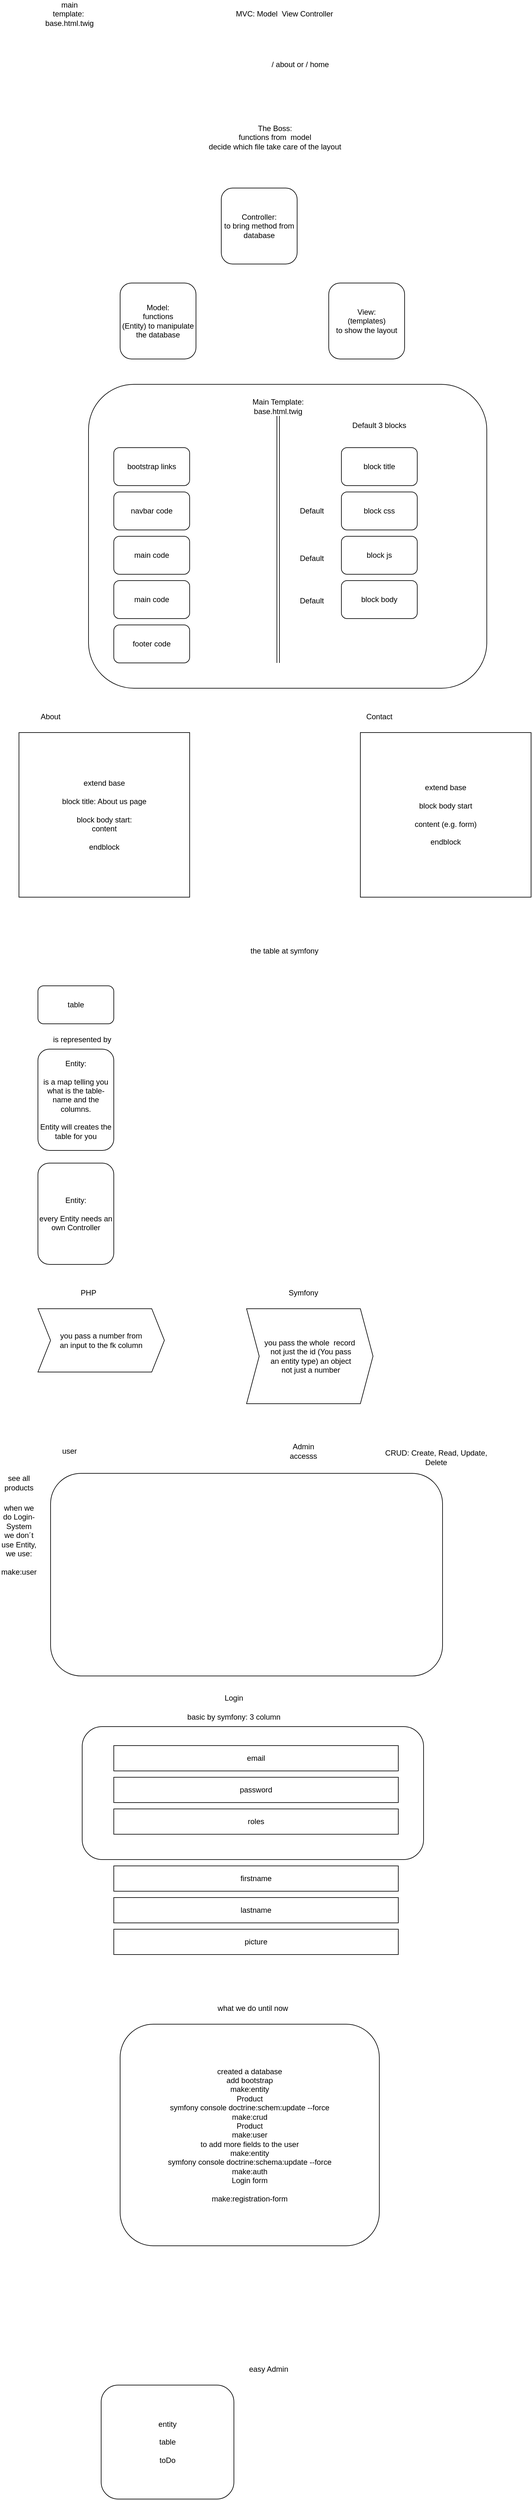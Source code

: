 <mxfile>
    <diagram id="Wi6ID6cuAUUSFF_uBPji" name="Page-1">
        <mxGraphModel dx="1585" dy="1656" grid="1" gridSize="10" guides="1" tooltips="1" connect="1" arrows="1" fold="1" page="1" pageScale="1" pageWidth="850" pageHeight="1100" math="0" shadow="0">
            <root>
                <mxCell id="0"/>
                <mxCell id="1" parent="0"/>
                <mxCell id="2" value="Model:&lt;br&gt;functions&lt;br&gt;(Entity) to manipulate the database" style="rounded=1;whiteSpace=wrap;html=1;" parent="1" vertex="1">
                    <mxGeometry x="80" y="390" width="120" height="120" as="geometry"/>
                </mxCell>
                <mxCell id="3" value="View:&lt;br&gt;(templates)&lt;br&gt;to show the layout" style="rounded=1;whiteSpace=wrap;html=1;" parent="1" vertex="1">
                    <mxGeometry x="410" y="390" width="120" height="120" as="geometry"/>
                </mxCell>
                <mxCell id="4" value="Controller:&lt;br&gt;to bring method from database" style="rounded=1;whiteSpace=wrap;html=1;" parent="1" vertex="1">
                    <mxGeometry x="240" y="240" width="120" height="120" as="geometry"/>
                </mxCell>
                <mxCell id="5" value="MVC: Model&amp;nbsp; View Controller" style="text;html=1;strokeColor=none;fillColor=none;align=center;verticalAlign=middle;whiteSpace=wrap;rounded=0;" parent="1" vertex="1">
                    <mxGeometry x="70" y="-50" width="540" height="30" as="geometry"/>
                </mxCell>
                <mxCell id="6" value="The Boss:&lt;br&gt;functions from&amp;nbsp; model&lt;br&gt;decide which file take care of the layout" style="text;html=1;strokeColor=none;fillColor=none;align=center;verticalAlign=middle;whiteSpace=wrap;rounded=0;" parent="1" vertex="1">
                    <mxGeometry x="70" y="130" width="510" height="60" as="geometry"/>
                </mxCell>
                <mxCell id="8" value="/ about or / home" style="text;html=1;strokeColor=none;fillColor=none;align=center;verticalAlign=middle;whiteSpace=wrap;rounded=0;" parent="1" vertex="1">
                    <mxGeometry x="150" y="30" width="430" height="30" as="geometry"/>
                </mxCell>
                <mxCell id="10" value="main template:&amp;nbsp;&lt;br&gt;base.html.twig" style="text;html=1;strokeColor=none;fillColor=none;align=center;verticalAlign=middle;whiteSpace=wrap;rounded=0;" parent="1" vertex="1">
                    <mxGeometry x="-30" y="-50" width="60" height="30" as="geometry"/>
                </mxCell>
                <mxCell id="15" value="" style="rounded=1;whiteSpace=wrap;html=1;" parent="1" vertex="1">
                    <mxGeometry x="30" y="550" width="630" height="480" as="geometry"/>
                </mxCell>
                <mxCell id="16" value="bootstrap links" style="rounded=1;whiteSpace=wrap;html=1;" parent="1" vertex="1">
                    <mxGeometry x="70" y="650" width="120" height="60" as="geometry"/>
                </mxCell>
                <mxCell id="17" value="navbar code" style="rounded=1;whiteSpace=wrap;html=1;" parent="1" vertex="1">
                    <mxGeometry x="70" y="720" width="120" height="60" as="geometry"/>
                </mxCell>
                <mxCell id="18" value="main code" style="rounded=1;whiteSpace=wrap;html=1;" parent="1" vertex="1">
                    <mxGeometry x="70" y="860" width="120" height="60" as="geometry"/>
                </mxCell>
                <mxCell id="19" value="main code" style="rounded=1;whiteSpace=wrap;html=1;" parent="1" vertex="1">
                    <mxGeometry x="70" y="790" width="120" height="60" as="geometry"/>
                </mxCell>
                <mxCell id="20" value="footer code" style="rounded=1;whiteSpace=wrap;html=1;" parent="1" vertex="1">
                    <mxGeometry x="70" y="930" width="120" height="60" as="geometry"/>
                </mxCell>
                <mxCell id="21" value="" style="shape=link;html=1;" parent="1" target="22" edge="1">
                    <mxGeometry width="100" relative="1" as="geometry">
                        <mxPoint x="330" y="990" as="sourcePoint"/>
                        <mxPoint x="340" y="640" as="targetPoint"/>
                    </mxGeometry>
                </mxCell>
                <mxCell id="22" value="Main Template:&lt;br&gt;base.html.twig" style="text;html=1;strokeColor=none;fillColor=none;align=center;verticalAlign=middle;whiteSpace=wrap;rounded=0;" parent="1" vertex="1">
                    <mxGeometry x="200" y="570" width="260" height="30" as="geometry"/>
                </mxCell>
                <mxCell id="24" value="Default 3 blocks" style="text;html=1;strokeColor=none;fillColor=none;align=center;verticalAlign=middle;whiteSpace=wrap;rounded=0;" parent="1" vertex="1">
                    <mxGeometry x="430" y="600" width="120" height="30" as="geometry"/>
                </mxCell>
                <mxCell id="25" value="block css" style="rounded=1;whiteSpace=wrap;html=1;" parent="1" vertex="1">
                    <mxGeometry x="430" y="720" width="120" height="60" as="geometry"/>
                </mxCell>
                <mxCell id="26" value="block js" style="rounded=1;whiteSpace=wrap;html=1;" parent="1" vertex="1">
                    <mxGeometry x="430" y="790" width="120" height="60" as="geometry"/>
                </mxCell>
                <mxCell id="27" value="block body" style="rounded=1;whiteSpace=wrap;html=1;" parent="1" vertex="1">
                    <mxGeometry x="430" y="860" width="120" height="60" as="geometry"/>
                </mxCell>
                <mxCell id="28" value="Default&amp;nbsp;" style="text;html=1;strokeColor=none;fillColor=none;align=center;verticalAlign=middle;whiteSpace=wrap;rounded=0;" parent="1" vertex="1">
                    <mxGeometry x="350" y="735" width="70" height="30" as="geometry"/>
                </mxCell>
                <mxCell id="29" value="Default&amp;nbsp;" style="text;html=1;strokeColor=none;fillColor=none;align=center;verticalAlign=middle;whiteSpace=wrap;rounded=0;" parent="1" vertex="1">
                    <mxGeometry x="350" y="810" width="70" height="30" as="geometry"/>
                </mxCell>
                <mxCell id="30" value="Default&amp;nbsp;" style="text;html=1;strokeColor=none;fillColor=none;align=center;verticalAlign=middle;whiteSpace=wrap;rounded=0;" parent="1" vertex="1">
                    <mxGeometry x="350" y="877" width="70" height="30" as="geometry"/>
                </mxCell>
                <mxCell id="31" value="block title" style="rounded=1;whiteSpace=wrap;html=1;" parent="1" vertex="1">
                    <mxGeometry x="430" y="650" width="120" height="60" as="geometry"/>
                </mxCell>
                <mxCell id="32" value="extend base&lt;br&gt;&lt;br&gt;block title: About us page&lt;br&gt;&lt;br&gt;block body start:&lt;br&gt;content&lt;br&gt;&lt;br&gt;endblock" style="rounded=0;whiteSpace=wrap;html=1;" parent="1" vertex="1">
                    <mxGeometry x="-80" y="1100" width="270" height="260" as="geometry"/>
                </mxCell>
                <mxCell id="33" value="extend base&lt;br&gt;&lt;br&gt;block body start&lt;br&gt;&lt;br&gt;content (e.g. form)&lt;br&gt;&lt;br&gt;endblock" style="rounded=0;whiteSpace=wrap;html=1;" parent="1" vertex="1">
                    <mxGeometry x="460" y="1100" width="270" height="260" as="geometry"/>
                </mxCell>
                <mxCell id="34" value="About" style="text;html=1;strokeColor=none;fillColor=none;align=center;verticalAlign=middle;whiteSpace=wrap;rounded=0;" parent="1" vertex="1">
                    <mxGeometry x="-60" y="1060" width="60" height="30" as="geometry"/>
                </mxCell>
                <mxCell id="35" value="Contact" style="text;html=1;strokeColor=none;fillColor=none;align=center;verticalAlign=middle;whiteSpace=wrap;rounded=0;" parent="1" vertex="1">
                    <mxGeometry x="460" y="1060" width="60" height="30" as="geometry"/>
                </mxCell>
                <mxCell id="36" value="table" style="rounded=1;whiteSpace=wrap;html=1;" parent="1" vertex="1">
                    <mxGeometry x="-50" y="1500" width="120" height="60" as="geometry"/>
                </mxCell>
                <mxCell id="37" value="the table at symfony" style="text;html=1;strokeColor=none;fillColor=none;align=center;verticalAlign=middle;whiteSpace=wrap;rounded=0;" parent="1" vertex="1">
                    <mxGeometry x="200" y="1430" width="280" height="30" as="geometry"/>
                </mxCell>
                <mxCell id="38" value="is represented by" style="text;html=1;strokeColor=none;fillColor=none;align=center;verticalAlign=middle;whiteSpace=wrap;rounded=0;" parent="1" vertex="1">
                    <mxGeometry x="-50" y="1570" width="140" height="30" as="geometry"/>
                </mxCell>
                <mxCell id="39" value="Entity:&lt;br&gt;&lt;br&gt;is a map telling you what is the table-name and the columns.&lt;br&gt;&lt;br&gt;Entity will creates the table for you" style="rounded=1;whiteSpace=wrap;html=1;" parent="1" vertex="1">
                    <mxGeometry x="-50" y="1600" width="120" height="160" as="geometry"/>
                </mxCell>
                <mxCell id="40" value="Entity:&lt;br&gt;&lt;br&gt;every Entity needs an own Controller" style="rounded=1;whiteSpace=wrap;html=1;" parent="1" vertex="1">
                    <mxGeometry x="-50" y="1780" width="120" height="160" as="geometry"/>
                </mxCell>
                <mxCell id="41" value="you pass a number from &lt;br&gt;an input to the fk column" style="shape=step;perimeter=stepPerimeter;whiteSpace=wrap;html=1;fixedSize=1;" parent="1" vertex="1">
                    <mxGeometry x="-50" y="2010" width="200" height="100" as="geometry"/>
                </mxCell>
                <mxCell id="42" value="you pass the whole&amp;nbsp; record&lt;br&gt;&amp;nbsp;not just the id (You pass&lt;br&gt;&amp;nbsp;an entity type) an object&lt;br&gt;&amp;nbsp;not just a number" style="shape=step;perimeter=stepPerimeter;whiteSpace=wrap;html=1;fixedSize=1;" parent="1" vertex="1">
                    <mxGeometry x="280" y="2010" width="200" height="150" as="geometry"/>
                </mxCell>
                <mxCell id="43" value="PHP" style="text;html=1;strokeColor=none;fillColor=none;align=center;verticalAlign=middle;whiteSpace=wrap;rounded=0;" parent="1" vertex="1">
                    <mxGeometry y="1970" width="60" height="30" as="geometry"/>
                </mxCell>
                <mxCell id="45" value="Symfony" style="text;html=1;strokeColor=none;fillColor=none;align=center;verticalAlign=middle;whiteSpace=wrap;rounded=0;" parent="1" vertex="1">
                    <mxGeometry x="340" y="1970" width="60" height="30" as="geometry"/>
                </mxCell>
                <mxCell id="46" value="" style="rounded=1;whiteSpace=wrap;html=1;" parent="1" vertex="1">
                    <mxGeometry x="-30" y="2270" width="620" height="320" as="geometry"/>
                </mxCell>
                <mxCell id="47" value="user" style="text;html=1;strokeColor=none;fillColor=none;align=center;verticalAlign=middle;whiteSpace=wrap;rounded=0;" parent="1" vertex="1">
                    <mxGeometry x="-30" y="2220" width="60" height="30" as="geometry"/>
                </mxCell>
                <mxCell id="48" value="see all products" style="text;html=1;strokeColor=none;fillColor=none;align=center;verticalAlign=middle;whiteSpace=wrap;rounded=0;" parent="1" vertex="1">
                    <mxGeometry x="-110" y="2270" width="60" height="30" as="geometry"/>
                </mxCell>
                <mxCell id="49" value="Admin accesss" style="text;html=1;strokeColor=none;fillColor=none;align=center;verticalAlign=middle;whiteSpace=wrap;rounded=0;" parent="1" vertex="1">
                    <mxGeometry x="340" y="2220" width="60" height="30" as="geometry"/>
                </mxCell>
                <mxCell id="50" value="CRUD: Create, Read, Update, Delete" style="text;html=1;strokeColor=none;fillColor=none;align=center;verticalAlign=middle;whiteSpace=wrap;rounded=0;" parent="1" vertex="1">
                    <mxGeometry x="490" y="2230" width="180" height="30" as="geometry"/>
                </mxCell>
                <mxCell id="51" value="when we do Login-System we don´t use Entity, we use:&lt;br&gt;&lt;br&gt;make:user" style="text;html=1;strokeColor=none;fillColor=none;align=center;verticalAlign=middle;whiteSpace=wrap;rounded=0;" parent="1" vertex="1">
                    <mxGeometry x="-110" y="2360" width="60" height="30" as="geometry"/>
                </mxCell>
                <mxCell id="52" value="" style="rounded=1;whiteSpace=wrap;html=1;" parent="1" vertex="1">
                    <mxGeometry x="20" y="2670" width="540" height="210" as="geometry"/>
                </mxCell>
                <mxCell id="53" value="Login" style="text;html=1;strokeColor=none;fillColor=none;align=center;verticalAlign=middle;whiteSpace=wrap;rounded=0;" parent="1" vertex="1">
                    <mxGeometry x="230" y="2610" width="60" height="30" as="geometry"/>
                </mxCell>
                <mxCell id="54" value="email" style="rounded=0;whiteSpace=wrap;html=1;" parent="1" vertex="1">
                    <mxGeometry x="70" y="2700" width="450" height="40" as="geometry"/>
                </mxCell>
                <mxCell id="55" value="password" style="rounded=0;whiteSpace=wrap;html=1;" parent="1" vertex="1">
                    <mxGeometry x="70" y="2750" width="450" height="40" as="geometry"/>
                </mxCell>
                <mxCell id="56" value="roles" style="rounded=0;whiteSpace=wrap;html=1;" parent="1" vertex="1">
                    <mxGeometry x="70" y="2800" width="450" height="40" as="geometry"/>
                </mxCell>
                <mxCell id="57" value="lastname" style="rounded=0;whiteSpace=wrap;html=1;" parent="1" vertex="1">
                    <mxGeometry x="70" y="2940" width="450" height="40" as="geometry"/>
                </mxCell>
                <mxCell id="58" value="firstname" style="rounded=0;whiteSpace=wrap;html=1;" parent="1" vertex="1">
                    <mxGeometry x="70" y="2890" width="450" height="40" as="geometry"/>
                </mxCell>
                <mxCell id="59" value="picture" style="rounded=0;whiteSpace=wrap;html=1;" parent="1" vertex="1">
                    <mxGeometry x="70" y="2990" width="450" height="40" as="geometry"/>
                </mxCell>
                <mxCell id="60" value="basic by symfony: 3 column" style="text;html=1;strokeColor=none;fillColor=none;align=center;verticalAlign=middle;whiteSpace=wrap;rounded=0;" parent="1" vertex="1">
                    <mxGeometry x="110" y="2640" width="300" height="30" as="geometry"/>
                </mxCell>
                <mxCell id="62" value="what we do until now" style="text;html=1;strokeColor=none;fillColor=none;align=center;verticalAlign=middle;whiteSpace=wrap;rounded=0;" parent="1" vertex="1">
                    <mxGeometry x="170" y="3100" width="240" height="30" as="geometry"/>
                </mxCell>
                <mxCell id="63" value="created a database&lt;br&gt;add bootstrap&lt;br&gt;make:entity&lt;br&gt;Product&lt;br&gt;symfony console doctrine:schem:update --force&lt;br&gt;make:crud&lt;br&gt;Product&lt;br&gt;make:user&lt;br&gt;to add more fields to the user&lt;br&gt;make:entity&lt;br&gt;symfony console doctrine:schema:update --force&lt;br&gt;make:auth&lt;br&gt;Login form&lt;br&gt;&lt;br&gt;make:registration-form" style="rounded=1;whiteSpace=wrap;html=1;" parent="1" vertex="1">
                    <mxGeometry x="80" y="3140" width="410" height="350" as="geometry"/>
                </mxCell>
                <mxCell id="64" value="easy Admin" style="text;html=1;strokeColor=none;fillColor=none;align=center;verticalAlign=middle;whiteSpace=wrap;rounded=0;" vertex="1" parent="1">
                    <mxGeometry x="230" y="3670" width="170" height="30" as="geometry"/>
                </mxCell>
                <mxCell id="65" value="entity&lt;br&gt;&lt;br&gt;table&lt;br&gt;&lt;br&gt;toDo" style="rounded=1;whiteSpace=wrap;html=1;" vertex="1" parent="1">
                    <mxGeometry x="50" y="3710" width="210" height="180" as="geometry"/>
                </mxCell>
            </root>
        </mxGraphModel>
    </diagram>
</mxfile>